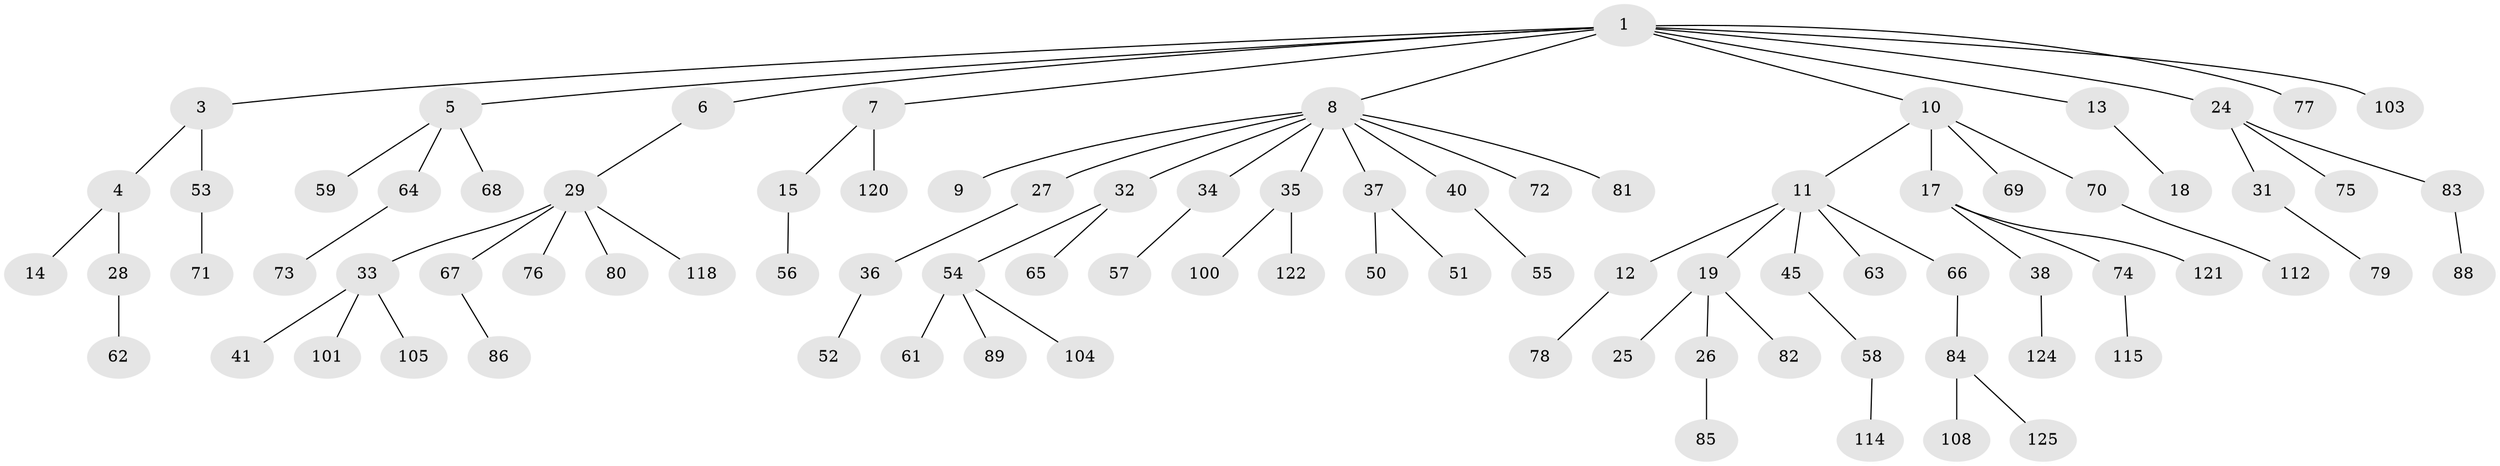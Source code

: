 // original degree distribution, {6: 0.024, 3: 0.088, 4: 0.064, 2: 0.304, 1: 0.48, 5: 0.024, 7: 0.016}
// Generated by graph-tools (version 1.1) at 2025/19/03/04/25 18:19:06]
// undirected, 87 vertices, 86 edges
graph export_dot {
graph [start="1"]
  node [color=gray90,style=filled];
  1 [super="+2"];
  3;
  4;
  5 [super="+49"];
  6;
  7;
  8 [super="+46+21+16"];
  9;
  10;
  11 [super="+93"];
  12;
  13;
  14 [super="+47+109"];
  15 [super="+20"];
  17;
  18 [super="+23"];
  19;
  24 [super="+92+39+44"];
  25;
  26;
  27;
  28;
  29 [super="+60"];
  31;
  32;
  33;
  34;
  35 [super="+48"];
  36;
  37;
  38;
  40;
  41;
  45;
  50 [super="+94+99"];
  51;
  52;
  53;
  54;
  55;
  56;
  57 [super="+87+97"];
  58 [super="+102"];
  59;
  61;
  62;
  63;
  64;
  65 [super="+91"];
  66;
  67 [super="+98"];
  68;
  69;
  70;
  71;
  72;
  73;
  74;
  75 [super="+95"];
  76;
  77;
  78;
  79;
  80;
  81 [super="+90"];
  82;
  83;
  84;
  85;
  86;
  88;
  89;
  100 [super="+110"];
  101;
  103 [super="+107"];
  104 [super="+106"];
  105;
  108;
  112;
  114;
  115;
  118;
  120 [super="+123"];
  121;
  122;
  124;
  125;
  1 -- 3;
  1 -- 6;
  1 -- 7;
  1 -- 13;
  1 -- 24;
  1 -- 5;
  1 -- 103;
  1 -- 8;
  1 -- 10;
  1 -- 77;
  3 -- 4;
  3 -- 53;
  4 -- 14;
  4 -- 28;
  5 -- 59;
  5 -- 68;
  5 -- 64;
  6 -- 29;
  7 -- 15;
  7 -- 120;
  8 -- 9;
  8 -- 40;
  8 -- 34;
  8 -- 35;
  8 -- 32;
  8 -- 81;
  8 -- 37;
  8 -- 27;
  8 -- 72;
  10 -- 11;
  10 -- 17;
  10 -- 69;
  10 -- 70;
  11 -- 12;
  11 -- 19;
  11 -- 45;
  11 -- 63;
  11 -- 66;
  12 -- 78;
  13 -- 18;
  15 -- 56;
  17 -- 38;
  17 -- 74;
  17 -- 121;
  19 -- 25;
  19 -- 26;
  19 -- 82;
  24 -- 31;
  24 -- 75;
  24 -- 83;
  26 -- 85;
  27 -- 36;
  28 -- 62;
  29 -- 33;
  29 -- 80;
  29 -- 67;
  29 -- 118;
  29 -- 76;
  31 -- 79;
  32 -- 54;
  32 -- 65;
  33 -- 41;
  33 -- 101;
  33 -- 105;
  34 -- 57;
  35 -- 100;
  35 -- 122;
  36 -- 52;
  37 -- 50;
  37 -- 51;
  38 -- 124;
  40 -- 55;
  45 -- 58;
  53 -- 71;
  54 -- 61;
  54 -- 89;
  54 -- 104;
  58 -- 114;
  64 -- 73;
  66 -- 84;
  67 -- 86;
  70 -- 112;
  74 -- 115;
  83 -- 88;
  84 -- 108;
  84 -- 125;
}

